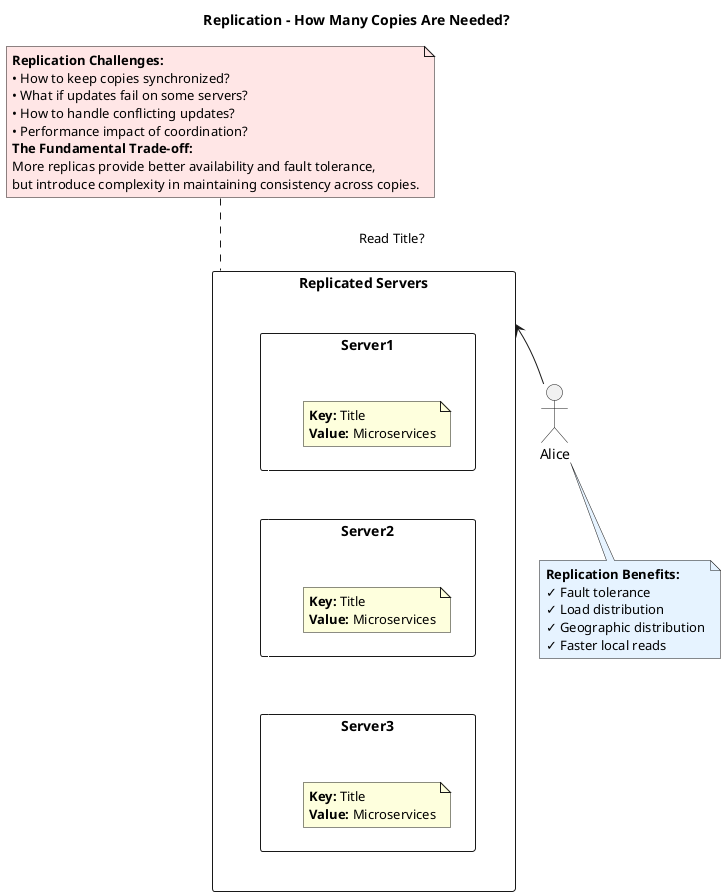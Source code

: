@startuml

title Replication - How Many Copies Are Needed?

actor "Alice" as Alice

rectangle "Replicated Servers" {
  rectangle "Server1" as S1 {
    note as S1Data
    **Key:** Title
    **Value:** Microservices
    end note
  }
  
  rectangle "Server2" as S2 {
    note as S2Data
    **Key:** Title  
    **Value:** Microservices
    end note
  }
  
  rectangle "Server3" as S3 {
    note as S3Data
    **Key:** Title
    **Value:** Microservices
    end note
  }
}

Alice -l-> "Replicated Servers" : Read Title?

note bottom of Alice #E6F3FF
**Replication Benefits:**
✓ Fault tolerance
✓ Load distribution
✓ Geographic distribution
✓ Faster local reads
end note

note top of "Replicated Servers" #FFE6E6
**Replication Challenges:**
• How to keep copies synchronized?
• What if updates fail on some servers?
• How to handle conflicting updates?
• Performance impact of coordination?
**The Fundamental Trade-off:**
More replicas provide better availability and fault tolerance,
but introduce complexity in maintaining consistency across copies.
end note

S1 -d[#hidden]-> S2
S2 -d[#hidden]-> S3
@enduml 